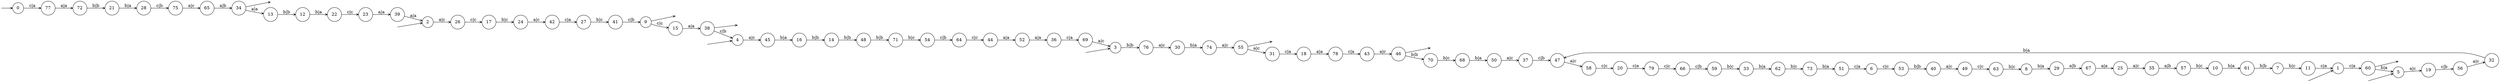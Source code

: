 digraph
{
  vcsn_context = "lat<letterset<char_letters(abc)>, letterset<char_letters(abc)>>, b"
  rankdir = LR
  edge [arrowhead = vee, arrowsize = .6]
  {
    node [shape = point, width = 0]
    I0
    I1
    I2
    I3
    I4
    I5
    F9
    F34
    F38
    F46
    F55
    F60
  }
  {
    node [shape = circle, style = rounded, width = 0.5]
    0
    1
    2
    3
    4
    5
    6
    7
    8
    9
    10
    11
    12
    13
    14
    15
    16
    17
    18
    19
    20
    21
    22
    23
    24
    25
    26
    27
    28
    29
    30
    31
    32
    33
    34
    35
    36
    37
    38
    39
    40
    41
    42
    43
    44
    45
    46
    47
    48
    49
    50
    51
    52
    53
    54
    55
    56
    57
    58
    59
    60
    61
    62
    63
    64
    65
    66
    67
    68
    69
    70
    71
    72
    73
    74
    75
    76
    77
    78
    79
  }
  I0 -> 0
  I1 -> 1
  I2 -> 2
  I3 -> 3
  I4 -> 4
  I5 -> 5
  0 -> 77 [label = "c|a"]
  1 -> 60 [label = "c|a"]
  2 -> 26 [label = "a|c"]
  3 -> 76 [label = "b|b"]
  4 -> 45 [label = "a|c"]
  5 -> 19 [label = "a|c"]
  6 -> 53 [label = "c|c"]
  7 -> 11 [label = "b|c"]
  8 -> 29 [label = "b|a"]
  9 -> F9
  9 -> 15 [label = "c|c"]
  10 -> 61 [label = "b|a"]
  11 -> 1 [label = "c|a"]
  12 -> 22 [label = "b|a"]
  13 -> 12 [label = "b|b"]
  14 -> 48 [label = "b|b"]
  15 -> 38 [label = "a|a"]
  16 -> 14 [label = "b|b"]
  17 -> 24 [label = "b|c"]
  18 -> 78 [label = "a|a"]
  19 -> 56 [label = "c|b"]
  20 -> 79 [label = "c|a"]
  21 -> 28 [label = "b|a"]
  22 -> 23 [label = "c|c"]
  23 -> 39 [label = "a|a"]
  24 -> 42 [label = "a|c"]
  25 -> 35 [label = "a|c"]
  26 -> 17 [label = "c|c"]
  27 -> 41 [label = "b|c"]
  28 -> 75 [label = "c|b"]
  29 -> 67 [label = "a|b"]
  30 -> 74 [label = "b|a"]
  31 -> 18 [label = "c|a"]
  32 -> 47 [label = "b|a"]
  33 -> 62 [label = "b|a"]
  34 -> F34
  34 -> 13 [label = "a|a"]
  35 -> 57 [label = "a|b"]
  36 -> 69 [label = "c|a"]
  37 -> 47 [label = "c|b"]
  38 -> F38
  38 -> 4 [label = "c|b"]
  39 -> 2 [label = "a|a"]
  40 -> 49 [label = "a|c"]
  41 -> 9 [label = "c|b"]
  42 -> 27 [label = "c|a"]
  43 -> 46 [label = "a|c"]
  44 -> 52 [label = "a|a"]
  45 -> 16 [label = "b|a"]
  46 -> F46
  46 -> 70 [label = "b|b"]
  47 -> 58 [label = "a|c"]
  48 -> 71 [label = "b|b"]
  49 -> 63 [label = "c|c"]
  50 -> 37 [label = "a|c"]
  51 -> 6 [label = "c|a"]
  52 -> 36 [label = "a|a"]
  53 -> 40 [label = "b|b"]
  54 -> 64 [label = "c|b"]
  55 -> F55
  55 -> 31 [label = "a|c"]
  56 -> 32 [label = "a|c"]
  57 -> 10 [label = "b|c"]
  58 -> 20 [label = "c|c"]
  59 -> 33 [label = "b|c"]
  60 -> F60
  60 -> 5 [label = "b|a"]
  61 -> 7 [label = "b|b"]
  62 -> 73 [label = "b|c"]
  63 -> 8 [label = "b|c"]
  64 -> 44 [label = "c|c"]
  65 -> 34 [label = "a|b"]
  66 -> 59 [label = "c|b"]
  67 -> 25 [label = "a|a"]
  68 -> 50 [label = "b|a"]
  69 -> 3 [label = "a|c"]
  70 -> 68 [label = "b|c"]
  71 -> 54 [label = "b|c"]
  72 -> 21 [label = "b|b"]
  73 -> 51 [label = "b|a"]
  74 -> 55 [label = "a|c"]
  75 -> 65 [label = "a|c"]
  76 -> 30 [label = "a|c"]
  77 -> 72 [label = "a|a"]
  78 -> 43 [label = "c|a"]
  79 -> 66 [label = "c|c"]
}
